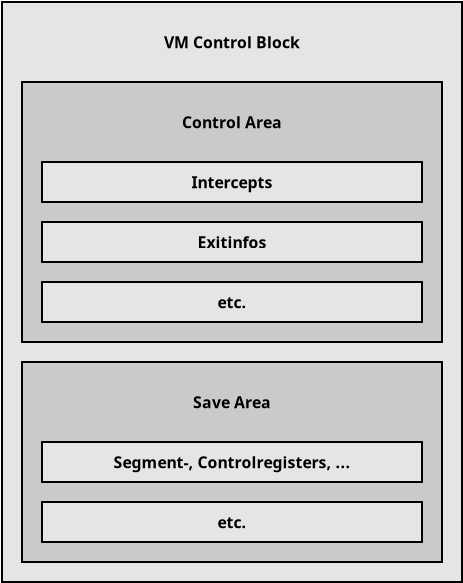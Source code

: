 <?xml version="1.0" encoding="UTF-8"?>
<dia:diagram xmlns:dia="http://www.lysator.liu.se/~alla/dia/">
  <dia:layer name="Background" visible="true" connectable="true" active="true">
    <dia:group>
      <dia:attribute name="meta">
        <dia:composite type="dict"/>
      </dia:attribute>
      <dia:attribute name="matrix"/>
      <dia:object type="Standard - Text" version="1" id="O0">
        <dia:attribute name="obj_pos">
          <dia:point val="27,25"/>
        </dia:attribute>
        <dia:attribute name="obj_bb">
          <dia:rectangle val="27,24.406;27,25.151"/>
        </dia:attribute>
        <dia:attribute name="text">
          <dia:composite type="text">
            <dia:attribute name="string">
              <dia:string>##</dia:string>
            </dia:attribute>
            <dia:attribute name="font">
              <dia:font family="sans" style="0" name="Helvetica"/>
            </dia:attribute>
            <dia:attribute name="height">
              <dia:real val="0.8"/>
            </dia:attribute>
            <dia:attribute name="pos">
              <dia:point val="27,25"/>
            </dia:attribute>
            <dia:attribute name="color">
              <dia:color val="#000000ff"/>
            </dia:attribute>
            <dia:attribute name="alignment">
              <dia:enum val="0"/>
            </dia:attribute>
          </dia:composite>
        </dia:attribute>
        <dia:attribute name="valign">
          <dia:enum val="3"/>
        </dia:attribute>
      </dia:object>
      <dia:object type="Flowchart - Box" version="0" id="O1">
        <dia:attribute name="obj_pos">
          <dia:point val="5,3"/>
        </dia:attribute>
        <dia:attribute name="obj_bb">
          <dia:rectangle val="4.95,2.95;28.05,32.05"/>
          <dia:connections>
            <dia:connection handle="0" to="O9" connection="8"/>
          </dia:connections>
        </dia:attribute>
        <dia:attribute name="elem_corner">
          <dia:point val="5,3"/>
        </dia:attribute>
        <dia:attribute name="elem_width">
          <dia:real val="23"/>
        </dia:attribute>
        <dia:attribute name="elem_height">
          <dia:real val="29"/>
        </dia:attribute>
        <dia:attribute name="inner_color">
          <dia:color val="#e5e5e5ff"/>
        </dia:attribute>
        <dia:attribute name="show_background">
          <dia:boolean val="true"/>
        </dia:attribute>
        <dia:attribute name="padding">
          <dia:real val="0.5"/>
        </dia:attribute>
        <dia:attribute name="text">
          <dia:composite type="text">
            <dia:attribute name="string">
              <dia:string>##</dia:string>
            </dia:attribute>
            <dia:attribute name="font">
              <dia:font family="sans" style="0" name="Helvetica"/>
            </dia:attribute>
            <dia:attribute name="height">
              <dia:real val="0.8"/>
            </dia:attribute>
            <dia:attribute name="pos">
              <dia:point val="16.5,17.694"/>
            </dia:attribute>
            <dia:attribute name="color">
              <dia:color val="#000000ff"/>
            </dia:attribute>
            <dia:attribute name="alignment">
              <dia:enum val="1"/>
            </dia:attribute>
          </dia:composite>
        </dia:attribute>
      </dia:object>
      <dia:group>
        <dia:attribute name="meta">
          <dia:composite type="dict"/>
        </dia:attribute>
        <dia:attribute name="matrix"/>
        <dia:object type="Flowchart - Box" version="0" id="O2">
          <dia:attribute name="obj_pos">
            <dia:point val="6,21"/>
          </dia:attribute>
          <dia:attribute name="obj_bb">
            <dia:rectangle val="5.95,20.95;27.05,31.05"/>
          </dia:attribute>
          <dia:attribute name="elem_corner">
            <dia:point val="6,21"/>
          </dia:attribute>
          <dia:attribute name="elem_width">
            <dia:real val="21"/>
          </dia:attribute>
          <dia:attribute name="elem_height">
            <dia:real val="10"/>
          </dia:attribute>
          <dia:attribute name="inner_color">
            <dia:color val="#cacacaff"/>
          </dia:attribute>
          <dia:attribute name="show_background">
            <dia:boolean val="true"/>
          </dia:attribute>
          <dia:attribute name="padding">
            <dia:real val="0.5"/>
          </dia:attribute>
          <dia:attribute name="text">
            <dia:composite type="text">
              <dia:attribute name="string">
                <dia:string>##</dia:string>
              </dia:attribute>
              <dia:attribute name="font">
                <dia:font family="sans" style="0" name="Helvetica"/>
              </dia:attribute>
              <dia:attribute name="height">
                <dia:real val="0.8"/>
              </dia:attribute>
              <dia:attribute name="pos">
                <dia:point val="16.5,26.194"/>
              </dia:attribute>
              <dia:attribute name="color">
                <dia:color val="#000000ff"/>
              </dia:attribute>
              <dia:attribute name="alignment">
                <dia:enum val="1"/>
              </dia:attribute>
            </dia:composite>
          </dia:attribute>
        </dia:object>
        <dia:group>
          <dia:attribute name="meta">
            <dia:composite type="dict"/>
          </dia:attribute>
          <dia:attribute name="matrix"/>
          <dia:group>
            <dia:attribute name="meta">
              <dia:composite type="dict"/>
            </dia:attribute>
            <dia:attribute name="matrix"/>
            <dia:object type="Standard - Box" version="0" id="O3">
              <dia:attribute name="obj_pos">
                <dia:point val="7,28"/>
              </dia:attribute>
              <dia:attribute name="obj_bb">
                <dia:rectangle val="6.95,27.95;26.05,30.05"/>
              </dia:attribute>
              <dia:attribute name="elem_corner">
                <dia:point val="7,28"/>
              </dia:attribute>
              <dia:attribute name="elem_width">
                <dia:real val="19"/>
              </dia:attribute>
              <dia:attribute name="elem_height">
                <dia:real val="2"/>
              </dia:attribute>
              <dia:attribute name="border_width">
                <dia:real val="0.1"/>
              </dia:attribute>
              <dia:attribute name="inner_color">
                <dia:color val="#e5e5e5ff"/>
              </dia:attribute>
              <dia:attribute name="show_background">
                <dia:boolean val="true"/>
              </dia:attribute>
            </dia:object>
            <dia:object type="Standard - Text" version="1" id="O4">
              <dia:attribute name="obj_pos">
                <dia:point val="16.5,29"/>
              </dia:attribute>
              <dia:attribute name="obj_bb">
                <dia:rectangle val="15.66,28.54;17.34,29.46"/>
              </dia:attribute>
              <dia:attribute name="text">
                <dia:composite type="text">
                  <dia:attribute name="string">
                    <dia:string>#etc.#</dia:string>
                  </dia:attribute>
                  <dia:attribute name="font">
                    <dia:font family="sans" style="80" name="Helvetica-Bold"/>
                  </dia:attribute>
                  <dia:attribute name="height">
                    <dia:real val="0.988"/>
                  </dia:attribute>
                  <dia:attribute name="pos">
                    <dia:point val="16.5,29.274"/>
                  </dia:attribute>
                  <dia:attribute name="color">
                    <dia:color val="#000000ff"/>
                  </dia:attribute>
                  <dia:attribute name="alignment">
                    <dia:enum val="1"/>
                  </dia:attribute>
                </dia:composite>
              </dia:attribute>
              <dia:attribute name="valign">
                <dia:enum val="2"/>
              </dia:attribute>
            </dia:object>
          </dia:group>
          <dia:group>
            <dia:attribute name="meta">
              <dia:composite type="dict"/>
            </dia:attribute>
            <dia:attribute name="matrix"/>
            <dia:object type="Standard - Box" version="0" id="O5">
              <dia:attribute name="obj_pos">
                <dia:point val="7,25"/>
              </dia:attribute>
              <dia:attribute name="obj_bb">
                <dia:rectangle val="6.95,24.95;26.05,27.05"/>
              </dia:attribute>
              <dia:attribute name="elem_corner">
                <dia:point val="7,25"/>
              </dia:attribute>
              <dia:attribute name="elem_width">
                <dia:real val="19"/>
              </dia:attribute>
              <dia:attribute name="elem_height">
                <dia:real val="2"/>
              </dia:attribute>
              <dia:attribute name="border_width">
                <dia:real val="0.1"/>
              </dia:attribute>
              <dia:attribute name="inner_color">
                <dia:color val="#e5e5e5ff"/>
              </dia:attribute>
              <dia:attribute name="show_background">
                <dia:boolean val="true"/>
              </dia:attribute>
            </dia:object>
            <dia:object type="Standard - Text" version="1" id="O6">
              <dia:attribute name="obj_pos">
                <dia:point val="16.5,26"/>
              </dia:attribute>
              <dia:attribute name="obj_bb">
                <dia:rectangle val="9.694,25.54;23.306,26.46"/>
              </dia:attribute>
              <dia:attribute name="text">
                <dia:composite type="text">
                  <dia:attribute name="string">
                    <dia:string>#Segment-, Controlregisters, ...#</dia:string>
                  </dia:attribute>
                  <dia:attribute name="font">
                    <dia:font family="sans" style="80" name="Helvetica-Bold"/>
                  </dia:attribute>
                  <dia:attribute name="height">
                    <dia:real val="0.988"/>
                  </dia:attribute>
                  <dia:attribute name="pos">
                    <dia:point val="16.5,26.274"/>
                  </dia:attribute>
                  <dia:attribute name="color">
                    <dia:color val="#000000ff"/>
                  </dia:attribute>
                  <dia:attribute name="alignment">
                    <dia:enum val="1"/>
                  </dia:attribute>
                </dia:composite>
              </dia:attribute>
              <dia:attribute name="valign">
                <dia:enum val="2"/>
              </dia:attribute>
            </dia:object>
          </dia:group>
          <dia:group>
            <dia:attribute name="meta">
              <dia:composite type="dict"/>
            </dia:attribute>
            <dia:attribute name="matrix"/>
            <dia:object type="Standard - Box" version="0" id="O7">
              <dia:attribute name="obj_pos">
                <dia:point val="7,22"/>
              </dia:attribute>
              <dia:attribute name="obj_bb">
                <dia:rectangle val="7,22;26,24"/>
              </dia:attribute>
              <dia:attribute name="elem_corner">
                <dia:point val="7,22"/>
              </dia:attribute>
              <dia:attribute name="elem_width">
                <dia:real val="19"/>
              </dia:attribute>
              <dia:attribute name="elem_height">
                <dia:real val="2"/>
              </dia:attribute>
              <dia:attribute name="border_width">
                <dia:real val="1.175e-38"/>
              </dia:attribute>
              <dia:attribute name="border_color">
                <dia:color val="#cacacaff"/>
              </dia:attribute>
              <dia:attribute name="inner_color">
                <dia:color val="#cacacaff"/>
              </dia:attribute>
              <dia:attribute name="show_background">
                <dia:boolean val="true"/>
              </dia:attribute>
            </dia:object>
            <dia:object type="Standard - Text" version="1" id="O8">
              <dia:attribute name="obj_pos">
                <dia:point val="16.5,23"/>
              </dia:attribute>
              <dia:attribute name="obj_bb">
                <dia:rectangle val="14.251,22.54;18.749,23.46"/>
              </dia:attribute>
              <dia:attribute name="text">
                <dia:composite type="text">
                  <dia:attribute name="string">
                    <dia:string>#Save Area#</dia:string>
                  </dia:attribute>
                  <dia:attribute name="font">
                    <dia:font family="sans" style="80" name="Helvetica-Bold"/>
                  </dia:attribute>
                  <dia:attribute name="height">
                    <dia:real val="0.988"/>
                  </dia:attribute>
                  <dia:attribute name="pos">
                    <dia:point val="16.5,23.274"/>
                  </dia:attribute>
                  <dia:attribute name="color">
                    <dia:color val="#000000ff"/>
                  </dia:attribute>
                  <dia:attribute name="alignment">
                    <dia:enum val="1"/>
                  </dia:attribute>
                </dia:composite>
              </dia:attribute>
              <dia:attribute name="valign">
                <dia:enum val="2"/>
              </dia:attribute>
            </dia:object>
          </dia:group>
        </dia:group>
      </dia:group>
      <dia:group>
        <dia:attribute name="meta">
          <dia:composite type="dict"/>
        </dia:attribute>
        <dia:attribute name="matrix"/>
        <dia:object type="Standard - Box" version="0" id="O9">
          <dia:attribute name="obj_pos">
            <dia:point val="7,4"/>
          </dia:attribute>
          <dia:attribute name="obj_bb">
            <dia:rectangle val="7,4;26,6"/>
          </dia:attribute>
          <dia:attribute name="elem_corner">
            <dia:point val="7,4"/>
          </dia:attribute>
          <dia:attribute name="elem_width">
            <dia:real val="19"/>
          </dia:attribute>
          <dia:attribute name="elem_height">
            <dia:real val="2"/>
          </dia:attribute>
          <dia:attribute name="border_width">
            <dia:real val="1.175e-38"/>
          </dia:attribute>
          <dia:attribute name="border_color">
            <dia:color val="#e5e5e5ff"/>
          </dia:attribute>
          <dia:attribute name="inner_color">
            <dia:color val="#e5e5e5ff"/>
          </dia:attribute>
          <dia:attribute name="show_background">
            <dia:boolean val="true"/>
          </dia:attribute>
        </dia:object>
        <dia:object type="Standard - Text" version="1" id="O10">
          <dia:attribute name="obj_pos">
            <dia:point val="16.5,5"/>
          </dia:attribute>
          <dia:attribute name="obj_bb">
            <dia:rectangle val="12.681,4.54;20.319,5.46"/>
          </dia:attribute>
          <dia:attribute name="text">
            <dia:composite type="text">
              <dia:attribute name="string">
                <dia:string>#VM Control Block#</dia:string>
              </dia:attribute>
              <dia:attribute name="font">
                <dia:font family="sans" style="80" name="Helvetica-Bold"/>
              </dia:attribute>
              <dia:attribute name="height">
                <dia:real val="0.988"/>
              </dia:attribute>
              <dia:attribute name="pos">
                <dia:point val="16.5,5.274"/>
              </dia:attribute>
              <dia:attribute name="color">
                <dia:color val="#000000ff"/>
              </dia:attribute>
              <dia:attribute name="alignment">
                <dia:enum val="1"/>
              </dia:attribute>
            </dia:composite>
          </dia:attribute>
          <dia:attribute name="valign">
            <dia:enum val="2"/>
          </dia:attribute>
        </dia:object>
      </dia:group>
      <dia:group>
        <dia:attribute name="meta">
          <dia:composite type="dict"/>
        </dia:attribute>
        <dia:attribute name="matrix"/>
        <dia:object type="Flowchart - Box" version="0" id="O11">
          <dia:attribute name="obj_pos">
            <dia:point val="6,7"/>
          </dia:attribute>
          <dia:attribute name="obj_bb">
            <dia:rectangle val="5.95,6.95;27.05,20.05"/>
          </dia:attribute>
          <dia:attribute name="elem_corner">
            <dia:point val="6,7"/>
          </dia:attribute>
          <dia:attribute name="elem_width">
            <dia:real val="21"/>
          </dia:attribute>
          <dia:attribute name="elem_height">
            <dia:real val="13"/>
          </dia:attribute>
          <dia:attribute name="inner_color">
            <dia:color val="#cacacaff"/>
          </dia:attribute>
          <dia:attribute name="show_background">
            <dia:boolean val="true"/>
          </dia:attribute>
          <dia:attribute name="padding">
            <dia:real val="0.5"/>
          </dia:attribute>
          <dia:attribute name="text">
            <dia:composite type="text">
              <dia:attribute name="string">
                <dia:string>##</dia:string>
              </dia:attribute>
              <dia:attribute name="font">
                <dia:font family="sans" style="0" name="Helvetica"/>
              </dia:attribute>
              <dia:attribute name="height">
                <dia:real val="0.8"/>
              </dia:attribute>
              <dia:attribute name="pos">
                <dia:point val="16.5,13.694"/>
              </dia:attribute>
              <dia:attribute name="color">
                <dia:color val="#000000ff"/>
              </dia:attribute>
              <dia:attribute name="alignment">
                <dia:enum val="1"/>
              </dia:attribute>
            </dia:composite>
          </dia:attribute>
        </dia:object>
        <dia:group>
          <dia:attribute name="meta">
            <dia:composite type="dict"/>
          </dia:attribute>
          <dia:attribute name="matrix"/>
          <dia:group>
            <dia:attribute name="meta">
              <dia:composite type="dict"/>
            </dia:attribute>
            <dia:attribute name="matrix"/>
            <dia:object type="Standard - Box" version="0" id="O12">
              <dia:attribute name="obj_pos">
                <dia:point val="7,17"/>
              </dia:attribute>
              <dia:attribute name="obj_bb">
                <dia:rectangle val="6.95,16.95;26.05,19.05"/>
              </dia:attribute>
              <dia:attribute name="elem_corner">
                <dia:point val="7,17"/>
              </dia:attribute>
              <dia:attribute name="elem_width">
                <dia:real val="19"/>
              </dia:attribute>
              <dia:attribute name="elem_height">
                <dia:real val="2"/>
              </dia:attribute>
              <dia:attribute name="border_width">
                <dia:real val="0.1"/>
              </dia:attribute>
              <dia:attribute name="inner_color">
                <dia:color val="#e5e5e5ff"/>
              </dia:attribute>
              <dia:attribute name="show_background">
                <dia:boolean val="true"/>
              </dia:attribute>
            </dia:object>
            <dia:object type="Standard - Text" version="1" id="O13">
              <dia:attribute name="obj_pos">
                <dia:point val="16.5,18"/>
              </dia:attribute>
              <dia:attribute name="obj_bb">
                <dia:rectangle val="15.66,17.54;17.34,18.46"/>
              </dia:attribute>
              <dia:attribute name="text">
                <dia:composite type="text">
                  <dia:attribute name="string">
                    <dia:string>#etc.#</dia:string>
                  </dia:attribute>
                  <dia:attribute name="font">
                    <dia:font family="sans" style="80" name="Helvetica-Bold"/>
                  </dia:attribute>
                  <dia:attribute name="height">
                    <dia:real val="0.988"/>
                  </dia:attribute>
                  <dia:attribute name="pos">
                    <dia:point val="16.5,18.274"/>
                  </dia:attribute>
                  <dia:attribute name="color">
                    <dia:color val="#000000ff"/>
                  </dia:attribute>
                  <dia:attribute name="alignment">
                    <dia:enum val="1"/>
                  </dia:attribute>
                </dia:composite>
              </dia:attribute>
              <dia:attribute name="valign">
                <dia:enum val="2"/>
              </dia:attribute>
            </dia:object>
          </dia:group>
          <dia:group>
            <dia:attribute name="meta">
              <dia:composite type="dict"/>
            </dia:attribute>
            <dia:attribute name="matrix"/>
            <dia:object type="Standard - Box" version="0" id="O14">
              <dia:attribute name="obj_pos">
                <dia:point val="7,14"/>
              </dia:attribute>
              <dia:attribute name="obj_bb">
                <dia:rectangle val="6.95,13.95;26.05,16.05"/>
              </dia:attribute>
              <dia:attribute name="elem_corner">
                <dia:point val="7,14"/>
              </dia:attribute>
              <dia:attribute name="elem_width">
                <dia:real val="19"/>
              </dia:attribute>
              <dia:attribute name="elem_height">
                <dia:real val="2"/>
              </dia:attribute>
              <dia:attribute name="border_width">
                <dia:real val="0.1"/>
              </dia:attribute>
              <dia:attribute name="inner_color">
                <dia:color val="#e5e5e5ff"/>
              </dia:attribute>
              <dia:attribute name="show_background">
                <dia:boolean val="true"/>
              </dia:attribute>
            </dia:object>
            <dia:object type="Standard - Text" version="1" id="O15">
              <dia:attribute name="obj_pos">
                <dia:point val="16.5,15"/>
              </dia:attribute>
              <dia:attribute name="obj_bb">
                <dia:rectangle val="14.556,14.54;18.444,15.46"/>
              </dia:attribute>
              <dia:attribute name="text">
                <dia:composite type="text">
                  <dia:attribute name="string">
                    <dia:string>#Exitinfos#</dia:string>
                  </dia:attribute>
                  <dia:attribute name="font">
                    <dia:font family="sans" style="80" name="Helvetica-Bold"/>
                  </dia:attribute>
                  <dia:attribute name="height">
                    <dia:real val="0.988"/>
                  </dia:attribute>
                  <dia:attribute name="pos">
                    <dia:point val="16.5,15.274"/>
                  </dia:attribute>
                  <dia:attribute name="color">
                    <dia:color val="#000000ff"/>
                  </dia:attribute>
                  <dia:attribute name="alignment">
                    <dia:enum val="1"/>
                  </dia:attribute>
                </dia:composite>
              </dia:attribute>
              <dia:attribute name="valign">
                <dia:enum val="2"/>
              </dia:attribute>
            </dia:object>
          </dia:group>
          <dia:group>
            <dia:attribute name="meta">
              <dia:composite type="dict"/>
            </dia:attribute>
            <dia:attribute name="matrix"/>
            <dia:object type="Standard - Box" version="0" id="O16">
              <dia:attribute name="obj_pos">
                <dia:point val="7,11"/>
              </dia:attribute>
              <dia:attribute name="obj_bb">
                <dia:rectangle val="6.95,10.95;26.05,13.05"/>
              </dia:attribute>
              <dia:attribute name="elem_corner">
                <dia:point val="7,11"/>
              </dia:attribute>
              <dia:attribute name="elem_width">
                <dia:real val="19"/>
              </dia:attribute>
              <dia:attribute name="elem_height">
                <dia:real val="2"/>
              </dia:attribute>
              <dia:attribute name="border_width">
                <dia:real val="0.1"/>
              </dia:attribute>
              <dia:attribute name="inner_color">
                <dia:color val="#e5e5e5ff"/>
              </dia:attribute>
              <dia:attribute name="show_background">
                <dia:boolean val="true"/>
              </dia:attribute>
            </dia:object>
            <dia:object type="Standard - Text" version="1" id="O17">
              <dia:attribute name="obj_pos">
                <dia:point val="16.5,12"/>
              </dia:attribute>
              <dia:attribute name="obj_bb">
                <dia:rectangle val="14.213,11.54;18.788,12.46"/>
              </dia:attribute>
              <dia:attribute name="text">
                <dia:composite type="text">
                  <dia:attribute name="string">
                    <dia:string>#Intercepts#</dia:string>
                  </dia:attribute>
                  <dia:attribute name="font">
                    <dia:font family="sans" style="80" name="Helvetica-Bold"/>
                  </dia:attribute>
                  <dia:attribute name="height">
                    <dia:real val="0.988"/>
                  </dia:attribute>
                  <dia:attribute name="pos">
                    <dia:point val="16.5,12.274"/>
                  </dia:attribute>
                  <dia:attribute name="color">
                    <dia:color val="#000000ff"/>
                  </dia:attribute>
                  <dia:attribute name="alignment">
                    <dia:enum val="1"/>
                  </dia:attribute>
                </dia:composite>
              </dia:attribute>
              <dia:attribute name="valign">
                <dia:enum val="2"/>
              </dia:attribute>
            </dia:object>
          </dia:group>
          <dia:group>
            <dia:attribute name="meta">
              <dia:composite type="dict"/>
            </dia:attribute>
            <dia:attribute name="matrix"/>
            <dia:object type="Standard - Box" version="0" id="O18">
              <dia:attribute name="obj_pos">
                <dia:point val="7,8"/>
              </dia:attribute>
              <dia:attribute name="obj_bb">
                <dia:rectangle val="7,8;26,10"/>
              </dia:attribute>
              <dia:attribute name="elem_corner">
                <dia:point val="7,8"/>
              </dia:attribute>
              <dia:attribute name="elem_width">
                <dia:real val="19"/>
              </dia:attribute>
              <dia:attribute name="elem_height">
                <dia:real val="2"/>
              </dia:attribute>
              <dia:attribute name="border_width">
                <dia:real val="1.175e-38"/>
              </dia:attribute>
              <dia:attribute name="border_color">
                <dia:color val="#cacacaff"/>
              </dia:attribute>
              <dia:attribute name="inner_color">
                <dia:color val="#cacacaff"/>
              </dia:attribute>
              <dia:attribute name="show_background">
                <dia:boolean val="true"/>
              </dia:attribute>
            </dia:object>
            <dia:object type="Standard - Text" version="1" id="O19">
              <dia:attribute name="obj_pos">
                <dia:point val="16.5,9"/>
              </dia:attribute>
              <dia:attribute name="obj_bb">
                <dia:rectangle val="13.695,8.54;19.305,9.46"/>
              </dia:attribute>
              <dia:attribute name="text">
                <dia:composite type="text">
                  <dia:attribute name="string">
                    <dia:string>#Control Area#</dia:string>
                  </dia:attribute>
                  <dia:attribute name="font">
                    <dia:font family="sans" style="80" name="Helvetica-Bold"/>
                  </dia:attribute>
                  <dia:attribute name="height">
                    <dia:real val="0.988"/>
                  </dia:attribute>
                  <dia:attribute name="pos">
                    <dia:point val="16.5,9.274"/>
                  </dia:attribute>
                  <dia:attribute name="color">
                    <dia:color val="#000000ff"/>
                  </dia:attribute>
                  <dia:attribute name="alignment">
                    <dia:enum val="1"/>
                  </dia:attribute>
                </dia:composite>
              </dia:attribute>
              <dia:attribute name="valign">
                <dia:enum val="2"/>
              </dia:attribute>
            </dia:object>
          </dia:group>
        </dia:group>
      </dia:group>
    </dia:group>
  </dia:layer>
</dia:diagram>
